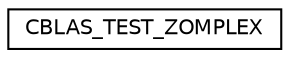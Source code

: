 digraph "Graphical Class Hierarchy"
{
 // INTERACTIVE_SVG=YES
  edge [fontname="Helvetica",fontsize="10",labelfontname="Helvetica",labelfontsize="10"];
  node [fontname="Helvetica",fontsize="10",shape=record];
  rankdir="LR";
  Node1 [label="CBLAS_TEST_ZOMPLEX",height=0.2,width=0.4,color="black", fillcolor="white", style="filled",URL="$struct_c_b_l_a_s___t_e_s_t___z_o_m_p_l_e_x.html"];
}
